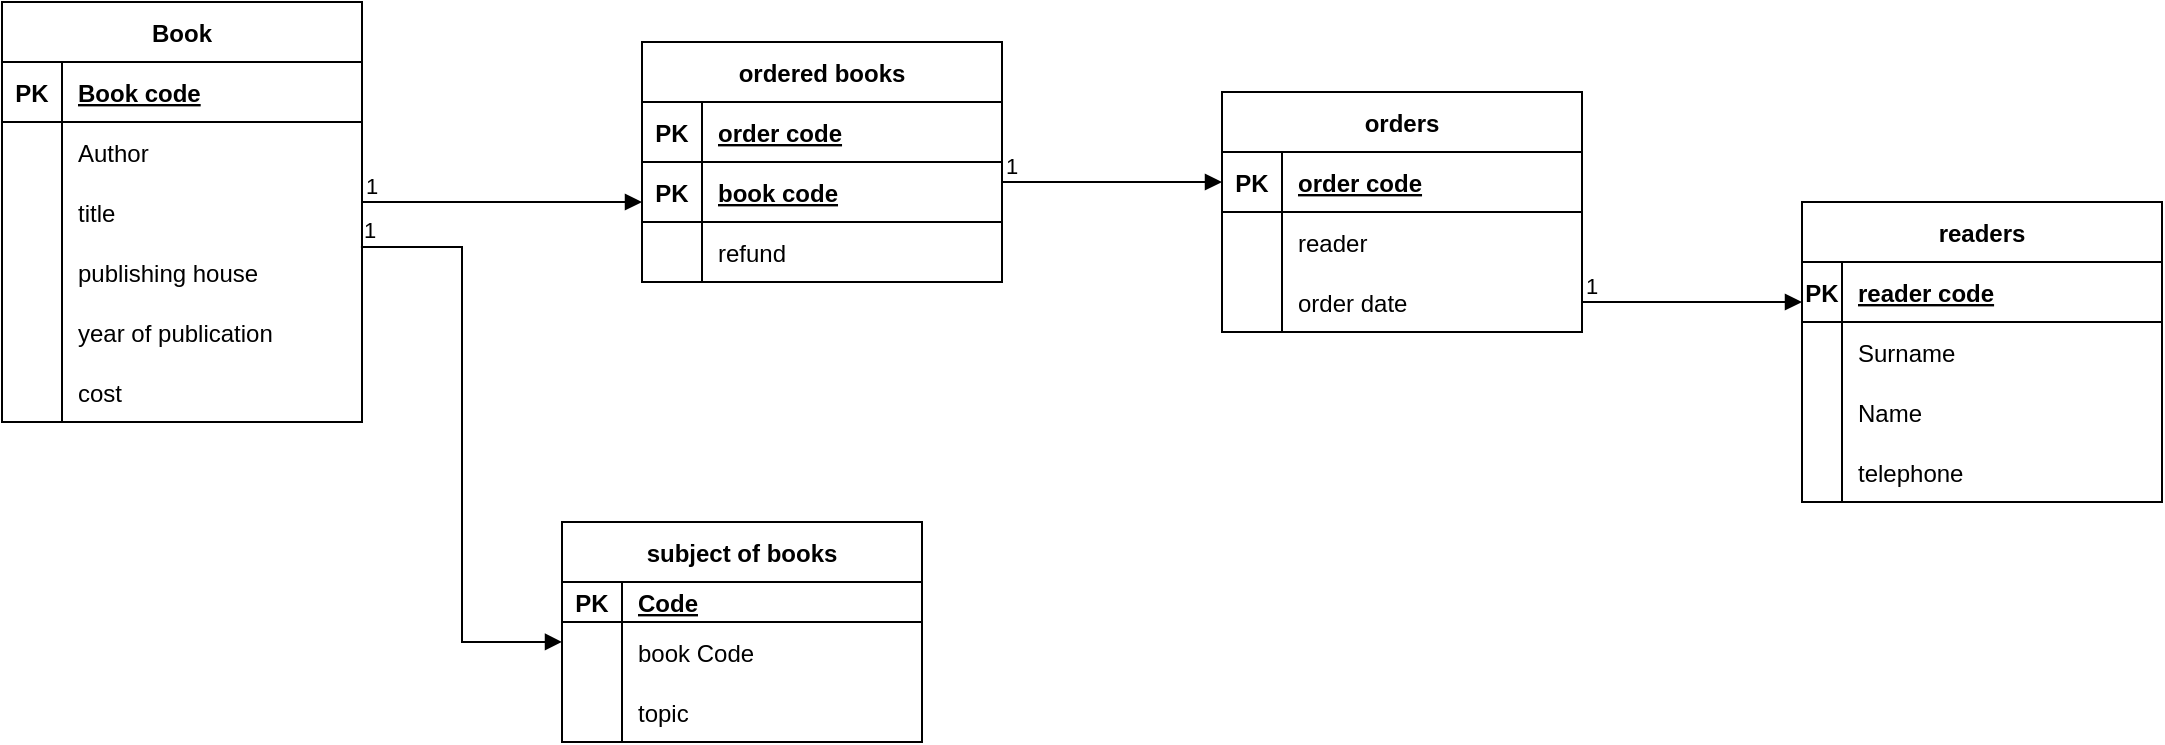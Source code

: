 <mxfile version="20.8.3" type="github">
  <diagram id="01wq540WDYoIHMX1pzlG" name="Страница 1">
    <mxGraphModel dx="2420" dy="869" grid="1" gridSize="10" guides="1" tooltips="1" connect="1" arrows="1" fold="1" page="1" pageScale="1" pageWidth="827" pageHeight="1169" math="0" shadow="0">
      <root>
        <mxCell id="0" />
        <mxCell id="1" parent="0" />
        <mxCell id="11FOnWbbCHCAwnQQETmV-25" value="Book" style="shape=table;startSize=30;container=1;collapsible=1;childLayout=tableLayout;fixedRows=1;rowLines=0;fontStyle=1;align=center;resizeLast=1;" vertex="1" parent="1">
          <mxGeometry x="-290" y="50" width="180" height="210" as="geometry">
            <mxRectangle x="-30" y="90" width="80" height="40" as="alternateBounds" />
          </mxGeometry>
        </mxCell>
        <mxCell id="11FOnWbbCHCAwnQQETmV-26" value="" style="shape=tableRow;horizontal=0;startSize=0;swimlaneHead=0;swimlaneBody=0;fillColor=none;collapsible=0;dropTarget=0;points=[[0,0.5],[1,0.5]];portConstraint=eastwest;top=0;left=0;right=0;bottom=1;" vertex="1" parent="11FOnWbbCHCAwnQQETmV-25">
          <mxGeometry y="30" width="180" height="30" as="geometry" />
        </mxCell>
        <mxCell id="11FOnWbbCHCAwnQQETmV-27" value="PK" style="shape=partialRectangle;connectable=0;fillColor=none;top=0;left=0;bottom=0;right=0;fontStyle=1;overflow=hidden;" vertex="1" parent="11FOnWbbCHCAwnQQETmV-26">
          <mxGeometry width="30" height="30" as="geometry">
            <mxRectangle width="30" height="30" as="alternateBounds" />
          </mxGeometry>
        </mxCell>
        <mxCell id="11FOnWbbCHCAwnQQETmV-28" value="Book code" style="shape=partialRectangle;connectable=0;fillColor=none;top=0;left=0;bottom=0;right=0;align=left;spacingLeft=6;fontStyle=5;overflow=hidden;" vertex="1" parent="11FOnWbbCHCAwnQQETmV-26">
          <mxGeometry x="30" width="150" height="30" as="geometry">
            <mxRectangle width="150" height="30" as="alternateBounds" />
          </mxGeometry>
        </mxCell>
        <mxCell id="11FOnWbbCHCAwnQQETmV-29" value="" style="shape=tableRow;horizontal=0;startSize=0;swimlaneHead=0;swimlaneBody=0;fillColor=none;collapsible=0;dropTarget=0;points=[[0,0.5],[1,0.5]];portConstraint=eastwest;top=0;left=0;right=0;bottom=0;" vertex="1" parent="11FOnWbbCHCAwnQQETmV-25">
          <mxGeometry y="60" width="180" height="30" as="geometry" />
        </mxCell>
        <mxCell id="11FOnWbbCHCAwnQQETmV-30" value="" style="shape=partialRectangle;connectable=0;fillColor=none;top=0;left=0;bottom=0;right=0;editable=1;overflow=hidden;" vertex="1" parent="11FOnWbbCHCAwnQQETmV-29">
          <mxGeometry width="30" height="30" as="geometry">
            <mxRectangle width="30" height="30" as="alternateBounds" />
          </mxGeometry>
        </mxCell>
        <mxCell id="11FOnWbbCHCAwnQQETmV-31" value="Author" style="shape=partialRectangle;connectable=0;fillColor=none;top=0;left=0;bottom=0;right=0;align=left;spacingLeft=6;overflow=hidden;" vertex="1" parent="11FOnWbbCHCAwnQQETmV-29">
          <mxGeometry x="30" width="150" height="30" as="geometry">
            <mxRectangle width="150" height="30" as="alternateBounds" />
          </mxGeometry>
        </mxCell>
        <mxCell id="11FOnWbbCHCAwnQQETmV-101" value="" style="shape=tableRow;horizontal=0;startSize=0;swimlaneHead=0;swimlaneBody=0;fillColor=none;collapsible=0;dropTarget=0;points=[[0,0.5],[1,0.5]];portConstraint=eastwest;top=0;left=0;right=0;bottom=0;" vertex="1" parent="11FOnWbbCHCAwnQQETmV-25">
          <mxGeometry y="90" width="180" height="30" as="geometry" />
        </mxCell>
        <mxCell id="11FOnWbbCHCAwnQQETmV-102" value="" style="shape=partialRectangle;connectable=0;fillColor=none;top=0;left=0;bottom=0;right=0;editable=1;overflow=hidden;" vertex="1" parent="11FOnWbbCHCAwnQQETmV-101">
          <mxGeometry width="30" height="30" as="geometry">
            <mxRectangle width="30" height="30" as="alternateBounds" />
          </mxGeometry>
        </mxCell>
        <mxCell id="11FOnWbbCHCAwnQQETmV-103" value="title" style="shape=partialRectangle;connectable=0;fillColor=none;top=0;left=0;bottom=0;right=0;align=left;spacingLeft=6;overflow=hidden;" vertex="1" parent="11FOnWbbCHCAwnQQETmV-101">
          <mxGeometry x="30" width="150" height="30" as="geometry">
            <mxRectangle width="150" height="30" as="alternateBounds" />
          </mxGeometry>
        </mxCell>
        <mxCell id="11FOnWbbCHCAwnQQETmV-104" value="" style="shape=tableRow;horizontal=0;startSize=0;swimlaneHead=0;swimlaneBody=0;fillColor=none;collapsible=0;dropTarget=0;points=[[0,0.5],[1,0.5]];portConstraint=eastwest;top=0;left=0;right=0;bottom=0;" vertex="1" parent="11FOnWbbCHCAwnQQETmV-25">
          <mxGeometry y="120" width="180" height="30" as="geometry" />
        </mxCell>
        <mxCell id="11FOnWbbCHCAwnQQETmV-105" value="" style="shape=partialRectangle;connectable=0;fillColor=none;top=0;left=0;bottom=0;right=0;editable=1;overflow=hidden;" vertex="1" parent="11FOnWbbCHCAwnQQETmV-104">
          <mxGeometry width="30" height="30" as="geometry">
            <mxRectangle width="30" height="30" as="alternateBounds" />
          </mxGeometry>
        </mxCell>
        <mxCell id="11FOnWbbCHCAwnQQETmV-106" value="publishing house" style="shape=partialRectangle;connectable=0;fillColor=none;top=0;left=0;bottom=0;right=0;align=left;spacingLeft=6;overflow=hidden;" vertex="1" parent="11FOnWbbCHCAwnQQETmV-104">
          <mxGeometry x="30" width="150" height="30" as="geometry">
            <mxRectangle width="150" height="30" as="alternateBounds" />
          </mxGeometry>
        </mxCell>
        <mxCell id="11FOnWbbCHCAwnQQETmV-107" value="" style="shape=tableRow;horizontal=0;startSize=0;swimlaneHead=0;swimlaneBody=0;fillColor=none;collapsible=0;dropTarget=0;points=[[0,0.5],[1,0.5]];portConstraint=eastwest;top=0;left=0;right=0;bottom=0;" vertex="1" parent="11FOnWbbCHCAwnQQETmV-25">
          <mxGeometry y="150" width="180" height="30" as="geometry" />
        </mxCell>
        <mxCell id="11FOnWbbCHCAwnQQETmV-108" value="" style="shape=partialRectangle;connectable=0;fillColor=none;top=0;left=0;bottom=0;right=0;editable=1;overflow=hidden;" vertex="1" parent="11FOnWbbCHCAwnQQETmV-107">
          <mxGeometry width="30" height="30" as="geometry">
            <mxRectangle width="30" height="30" as="alternateBounds" />
          </mxGeometry>
        </mxCell>
        <mxCell id="11FOnWbbCHCAwnQQETmV-109" value="year of publication" style="shape=partialRectangle;connectable=0;fillColor=none;top=0;left=0;bottom=0;right=0;align=left;spacingLeft=6;overflow=hidden;" vertex="1" parent="11FOnWbbCHCAwnQQETmV-107">
          <mxGeometry x="30" width="150" height="30" as="geometry">
            <mxRectangle width="150" height="30" as="alternateBounds" />
          </mxGeometry>
        </mxCell>
        <mxCell id="11FOnWbbCHCAwnQQETmV-110" value="" style="shape=tableRow;horizontal=0;startSize=0;swimlaneHead=0;swimlaneBody=0;fillColor=none;collapsible=0;dropTarget=0;points=[[0,0.5],[1,0.5]];portConstraint=eastwest;top=0;left=0;right=0;bottom=0;" vertex="1" parent="11FOnWbbCHCAwnQQETmV-25">
          <mxGeometry y="180" width="180" height="30" as="geometry" />
        </mxCell>
        <mxCell id="11FOnWbbCHCAwnQQETmV-111" value="" style="shape=partialRectangle;connectable=0;fillColor=none;top=0;left=0;bottom=0;right=0;editable=1;overflow=hidden;" vertex="1" parent="11FOnWbbCHCAwnQQETmV-110">
          <mxGeometry width="30" height="30" as="geometry">
            <mxRectangle width="30" height="30" as="alternateBounds" />
          </mxGeometry>
        </mxCell>
        <mxCell id="11FOnWbbCHCAwnQQETmV-112" value="cost" style="shape=partialRectangle;connectable=0;fillColor=none;top=0;left=0;bottom=0;right=0;align=left;spacingLeft=6;overflow=hidden;" vertex="1" parent="11FOnWbbCHCAwnQQETmV-110">
          <mxGeometry x="30" width="150" height="30" as="geometry">
            <mxRectangle width="150" height="30" as="alternateBounds" />
          </mxGeometry>
        </mxCell>
        <mxCell id="11FOnWbbCHCAwnQQETmV-38" value="orders" style="shape=table;startSize=30;container=1;collapsible=1;childLayout=tableLayout;fixedRows=1;rowLines=0;fontStyle=1;align=center;resizeLast=1;" vertex="1" parent="1">
          <mxGeometry x="320" y="95" width="180" height="120" as="geometry" />
        </mxCell>
        <mxCell id="11FOnWbbCHCAwnQQETmV-39" value="" style="shape=tableRow;horizontal=0;startSize=0;swimlaneHead=0;swimlaneBody=0;fillColor=none;collapsible=0;dropTarget=0;points=[[0,0.5],[1,0.5]];portConstraint=eastwest;top=0;left=0;right=0;bottom=1;" vertex="1" parent="11FOnWbbCHCAwnQQETmV-38">
          <mxGeometry y="30" width="180" height="30" as="geometry" />
        </mxCell>
        <mxCell id="11FOnWbbCHCAwnQQETmV-40" value="PK" style="shape=partialRectangle;connectable=0;fillColor=none;top=0;left=0;bottom=0;right=0;fontStyle=1;overflow=hidden;" vertex="1" parent="11FOnWbbCHCAwnQQETmV-39">
          <mxGeometry width="30" height="30" as="geometry">
            <mxRectangle width="30" height="30" as="alternateBounds" />
          </mxGeometry>
        </mxCell>
        <mxCell id="11FOnWbbCHCAwnQQETmV-41" value="order code" style="shape=partialRectangle;connectable=0;fillColor=none;top=0;left=0;bottom=0;right=0;align=left;spacingLeft=6;fontStyle=5;overflow=hidden;" vertex="1" parent="11FOnWbbCHCAwnQQETmV-39">
          <mxGeometry x="30" width="150" height="30" as="geometry">
            <mxRectangle width="150" height="30" as="alternateBounds" />
          </mxGeometry>
        </mxCell>
        <mxCell id="11FOnWbbCHCAwnQQETmV-42" value="" style="shape=tableRow;horizontal=0;startSize=0;swimlaneHead=0;swimlaneBody=0;fillColor=none;collapsible=0;dropTarget=0;points=[[0,0.5],[1,0.5]];portConstraint=eastwest;top=0;left=0;right=0;bottom=0;" vertex="1" parent="11FOnWbbCHCAwnQQETmV-38">
          <mxGeometry y="60" width="180" height="30" as="geometry" />
        </mxCell>
        <mxCell id="11FOnWbbCHCAwnQQETmV-43" value="" style="shape=partialRectangle;connectable=0;fillColor=none;top=0;left=0;bottom=0;right=0;editable=1;overflow=hidden;" vertex="1" parent="11FOnWbbCHCAwnQQETmV-42">
          <mxGeometry width="30" height="30" as="geometry">
            <mxRectangle width="30" height="30" as="alternateBounds" />
          </mxGeometry>
        </mxCell>
        <mxCell id="11FOnWbbCHCAwnQQETmV-44" value="reader" style="shape=partialRectangle;connectable=0;fillColor=none;top=0;left=0;bottom=0;right=0;align=left;spacingLeft=6;overflow=hidden;" vertex="1" parent="11FOnWbbCHCAwnQQETmV-42">
          <mxGeometry x="30" width="150" height="30" as="geometry">
            <mxRectangle width="150" height="30" as="alternateBounds" />
          </mxGeometry>
        </mxCell>
        <mxCell id="11FOnWbbCHCAwnQQETmV-45" value="" style="shape=tableRow;horizontal=0;startSize=0;swimlaneHead=0;swimlaneBody=0;fillColor=none;collapsible=0;dropTarget=0;points=[[0,0.5],[1,0.5]];portConstraint=eastwest;top=0;left=0;right=0;bottom=0;" vertex="1" parent="11FOnWbbCHCAwnQQETmV-38">
          <mxGeometry y="90" width="180" height="30" as="geometry" />
        </mxCell>
        <mxCell id="11FOnWbbCHCAwnQQETmV-46" value="" style="shape=partialRectangle;connectable=0;fillColor=none;top=0;left=0;bottom=0;right=0;editable=1;overflow=hidden;" vertex="1" parent="11FOnWbbCHCAwnQQETmV-45">
          <mxGeometry width="30" height="30" as="geometry">
            <mxRectangle width="30" height="30" as="alternateBounds" />
          </mxGeometry>
        </mxCell>
        <mxCell id="11FOnWbbCHCAwnQQETmV-47" value="order date" style="shape=partialRectangle;connectable=0;fillColor=none;top=0;left=0;bottom=0;right=0;align=left;spacingLeft=6;overflow=hidden;" vertex="1" parent="11FOnWbbCHCAwnQQETmV-45">
          <mxGeometry x="30" width="150" height="30" as="geometry">
            <mxRectangle width="150" height="30" as="alternateBounds" />
          </mxGeometry>
        </mxCell>
        <mxCell id="11FOnWbbCHCAwnQQETmV-51" value="subject of books" style="shape=table;startSize=30;container=1;collapsible=1;childLayout=tableLayout;fixedRows=1;rowLines=0;fontStyle=1;align=center;resizeLast=1;" vertex="1" parent="1">
          <mxGeometry x="-10" y="310" width="180" height="110" as="geometry" />
        </mxCell>
        <mxCell id="11FOnWbbCHCAwnQQETmV-52" value="" style="shape=tableRow;horizontal=0;startSize=0;swimlaneHead=0;swimlaneBody=0;fillColor=none;collapsible=0;dropTarget=0;points=[[0,0.5],[1,0.5]];portConstraint=eastwest;top=0;left=0;right=0;bottom=1;" vertex="1" parent="11FOnWbbCHCAwnQQETmV-51">
          <mxGeometry y="30" width="180" height="20" as="geometry" />
        </mxCell>
        <mxCell id="11FOnWbbCHCAwnQQETmV-53" value="PK" style="shape=partialRectangle;connectable=0;fillColor=none;top=0;left=0;bottom=0;right=0;fontStyle=1;overflow=hidden;" vertex="1" parent="11FOnWbbCHCAwnQQETmV-52">
          <mxGeometry width="30" height="20" as="geometry">
            <mxRectangle width="30" height="20" as="alternateBounds" />
          </mxGeometry>
        </mxCell>
        <mxCell id="11FOnWbbCHCAwnQQETmV-54" value="Code" style="shape=partialRectangle;connectable=0;fillColor=none;top=0;left=0;bottom=0;right=0;align=left;spacingLeft=6;fontStyle=5;overflow=hidden;" vertex="1" parent="11FOnWbbCHCAwnQQETmV-52">
          <mxGeometry x="30" width="150" height="20" as="geometry">
            <mxRectangle width="150" height="20" as="alternateBounds" />
          </mxGeometry>
        </mxCell>
        <mxCell id="11FOnWbbCHCAwnQQETmV-55" value="" style="shape=tableRow;horizontal=0;startSize=0;swimlaneHead=0;swimlaneBody=0;fillColor=none;collapsible=0;dropTarget=0;points=[[0,0.5],[1,0.5]];portConstraint=eastwest;top=0;left=0;right=0;bottom=0;" vertex="1" parent="11FOnWbbCHCAwnQQETmV-51">
          <mxGeometry y="50" width="180" height="30" as="geometry" />
        </mxCell>
        <mxCell id="11FOnWbbCHCAwnQQETmV-56" value="" style="shape=partialRectangle;connectable=0;fillColor=none;top=0;left=0;bottom=0;right=0;editable=1;overflow=hidden;" vertex="1" parent="11FOnWbbCHCAwnQQETmV-55">
          <mxGeometry width="30" height="30" as="geometry">
            <mxRectangle width="30" height="30" as="alternateBounds" />
          </mxGeometry>
        </mxCell>
        <mxCell id="11FOnWbbCHCAwnQQETmV-57" value="book Code" style="shape=partialRectangle;connectable=0;fillColor=none;top=0;left=0;bottom=0;right=0;align=left;spacingLeft=6;overflow=hidden;" vertex="1" parent="11FOnWbbCHCAwnQQETmV-55">
          <mxGeometry x="30" width="150" height="30" as="geometry">
            <mxRectangle width="150" height="30" as="alternateBounds" />
          </mxGeometry>
        </mxCell>
        <mxCell id="11FOnWbbCHCAwnQQETmV-58" value="" style="shape=tableRow;horizontal=0;startSize=0;swimlaneHead=0;swimlaneBody=0;fillColor=none;collapsible=0;dropTarget=0;points=[[0,0.5],[1,0.5]];portConstraint=eastwest;top=0;left=0;right=0;bottom=0;" vertex="1" parent="11FOnWbbCHCAwnQQETmV-51">
          <mxGeometry y="80" width="180" height="30" as="geometry" />
        </mxCell>
        <mxCell id="11FOnWbbCHCAwnQQETmV-59" value="" style="shape=partialRectangle;connectable=0;fillColor=none;top=0;left=0;bottom=0;right=0;editable=1;overflow=hidden;" vertex="1" parent="11FOnWbbCHCAwnQQETmV-58">
          <mxGeometry width="30" height="30" as="geometry">
            <mxRectangle width="30" height="30" as="alternateBounds" />
          </mxGeometry>
        </mxCell>
        <mxCell id="11FOnWbbCHCAwnQQETmV-60" value="topic" style="shape=partialRectangle;connectable=0;fillColor=none;top=0;left=0;bottom=0;right=0;align=left;spacingLeft=6;overflow=hidden;" vertex="1" parent="11FOnWbbCHCAwnQQETmV-58">
          <mxGeometry x="30" width="150" height="30" as="geometry">
            <mxRectangle width="150" height="30" as="alternateBounds" />
          </mxGeometry>
        </mxCell>
        <mxCell id="11FOnWbbCHCAwnQQETmV-64" value="readers" style="shape=table;startSize=30;container=1;collapsible=1;childLayout=tableLayout;fixedRows=1;rowLines=0;fontStyle=1;align=center;resizeLast=1;" vertex="1" parent="1">
          <mxGeometry x="610" y="150" width="180" height="150" as="geometry" />
        </mxCell>
        <mxCell id="11FOnWbbCHCAwnQQETmV-65" value="" style="shape=tableRow;horizontal=0;startSize=0;swimlaneHead=0;swimlaneBody=0;fillColor=none;collapsible=0;dropTarget=0;points=[[0,0.5],[1,0.5]];portConstraint=eastwest;top=0;left=0;right=0;bottom=1;" vertex="1" parent="11FOnWbbCHCAwnQQETmV-64">
          <mxGeometry y="30" width="180" height="30" as="geometry" />
        </mxCell>
        <mxCell id="11FOnWbbCHCAwnQQETmV-66" value="PK" style="shape=partialRectangle;connectable=0;fillColor=none;top=0;left=0;bottom=0;right=0;fontStyle=1;overflow=hidden;" vertex="1" parent="11FOnWbbCHCAwnQQETmV-65">
          <mxGeometry width="20" height="30" as="geometry">
            <mxRectangle width="20" height="30" as="alternateBounds" />
          </mxGeometry>
        </mxCell>
        <mxCell id="11FOnWbbCHCAwnQQETmV-67" value="reader code" style="shape=partialRectangle;connectable=0;fillColor=none;top=0;left=0;bottom=0;right=0;align=left;spacingLeft=6;fontStyle=5;overflow=hidden;" vertex="1" parent="11FOnWbbCHCAwnQQETmV-65">
          <mxGeometry x="20" width="160" height="30" as="geometry">
            <mxRectangle width="160" height="30" as="alternateBounds" />
          </mxGeometry>
        </mxCell>
        <mxCell id="11FOnWbbCHCAwnQQETmV-68" value="" style="shape=tableRow;horizontal=0;startSize=0;swimlaneHead=0;swimlaneBody=0;fillColor=none;collapsible=0;dropTarget=0;points=[[0,0.5],[1,0.5]];portConstraint=eastwest;top=0;left=0;right=0;bottom=0;" vertex="1" parent="11FOnWbbCHCAwnQQETmV-64">
          <mxGeometry y="60" width="180" height="30" as="geometry" />
        </mxCell>
        <mxCell id="11FOnWbbCHCAwnQQETmV-69" value="" style="shape=partialRectangle;connectable=0;fillColor=none;top=0;left=0;bottom=0;right=0;editable=1;overflow=hidden;" vertex="1" parent="11FOnWbbCHCAwnQQETmV-68">
          <mxGeometry width="20" height="30" as="geometry">
            <mxRectangle width="20" height="30" as="alternateBounds" />
          </mxGeometry>
        </mxCell>
        <mxCell id="11FOnWbbCHCAwnQQETmV-70" value="Surname" style="shape=partialRectangle;connectable=0;fillColor=none;top=0;left=0;bottom=0;right=0;align=left;spacingLeft=6;overflow=hidden;" vertex="1" parent="11FOnWbbCHCAwnQQETmV-68">
          <mxGeometry x="20" width="160" height="30" as="geometry">
            <mxRectangle width="160" height="30" as="alternateBounds" />
          </mxGeometry>
        </mxCell>
        <mxCell id="11FOnWbbCHCAwnQQETmV-71" value="" style="shape=tableRow;horizontal=0;startSize=0;swimlaneHead=0;swimlaneBody=0;fillColor=none;collapsible=0;dropTarget=0;points=[[0,0.5],[1,0.5]];portConstraint=eastwest;top=0;left=0;right=0;bottom=0;" vertex="1" parent="11FOnWbbCHCAwnQQETmV-64">
          <mxGeometry y="90" width="180" height="30" as="geometry" />
        </mxCell>
        <mxCell id="11FOnWbbCHCAwnQQETmV-72" value="" style="shape=partialRectangle;connectable=0;fillColor=none;top=0;left=0;bottom=0;right=0;editable=1;overflow=hidden;" vertex="1" parent="11FOnWbbCHCAwnQQETmV-71">
          <mxGeometry width="20" height="30" as="geometry">
            <mxRectangle width="20" height="30" as="alternateBounds" />
          </mxGeometry>
        </mxCell>
        <mxCell id="11FOnWbbCHCAwnQQETmV-73" value="Name" style="shape=partialRectangle;connectable=0;fillColor=none;top=0;left=0;bottom=0;right=0;align=left;spacingLeft=6;overflow=hidden;" vertex="1" parent="11FOnWbbCHCAwnQQETmV-71">
          <mxGeometry x="20" width="160" height="30" as="geometry">
            <mxRectangle width="160" height="30" as="alternateBounds" />
          </mxGeometry>
        </mxCell>
        <mxCell id="11FOnWbbCHCAwnQQETmV-74" value="" style="shape=tableRow;horizontal=0;startSize=0;swimlaneHead=0;swimlaneBody=0;fillColor=none;collapsible=0;dropTarget=0;points=[[0,0.5],[1,0.5]];portConstraint=eastwest;top=0;left=0;right=0;bottom=0;" vertex="1" parent="11FOnWbbCHCAwnQQETmV-64">
          <mxGeometry y="120" width="180" height="30" as="geometry" />
        </mxCell>
        <mxCell id="11FOnWbbCHCAwnQQETmV-75" value="" style="shape=partialRectangle;connectable=0;fillColor=none;top=0;left=0;bottom=0;right=0;editable=1;overflow=hidden;" vertex="1" parent="11FOnWbbCHCAwnQQETmV-74">
          <mxGeometry width="20" height="30" as="geometry">
            <mxRectangle width="20" height="30" as="alternateBounds" />
          </mxGeometry>
        </mxCell>
        <mxCell id="11FOnWbbCHCAwnQQETmV-76" value="telephone" style="shape=partialRectangle;connectable=0;fillColor=none;top=0;left=0;bottom=0;right=0;align=left;spacingLeft=6;overflow=hidden;" vertex="1" parent="11FOnWbbCHCAwnQQETmV-74">
          <mxGeometry x="20" width="160" height="30" as="geometry">
            <mxRectangle width="160" height="30" as="alternateBounds" />
          </mxGeometry>
        </mxCell>
        <mxCell id="11FOnWbbCHCAwnQQETmV-77" value="ordered books" style="shape=table;startSize=30;container=1;collapsible=1;childLayout=tableLayout;fixedRows=1;rowLines=0;fontStyle=1;align=center;resizeLast=1;" vertex="1" parent="1">
          <mxGeometry x="30" y="70" width="180" height="120" as="geometry" />
        </mxCell>
        <mxCell id="11FOnWbbCHCAwnQQETmV-78" value="" style="shape=tableRow;horizontal=0;startSize=0;swimlaneHead=0;swimlaneBody=0;fillColor=none;collapsible=0;dropTarget=0;points=[[0,0.5],[1,0.5]];portConstraint=eastwest;top=0;left=0;right=0;bottom=1;" vertex="1" parent="11FOnWbbCHCAwnQQETmV-77">
          <mxGeometry y="30" width="180" height="30" as="geometry" />
        </mxCell>
        <mxCell id="11FOnWbbCHCAwnQQETmV-79" value="PK" style="shape=partialRectangle;connectable=0;fillColor=none;top=0;left=0;bottom=0;right=0;fontStyle=1;overflow=hidden;" vertex="1" parent="11FOnWbbCHCAwnQQETmV-78">
          <mxGeometry width="30" height="30" as="geometry">
            <mxRectangle width="30" height="30" as="alternateBounds" />
          </mxGeometry>
        </mxCell>
        <mxCell id="11FOnWbbCHCAwnQQETmV-80" value="order code" style="shape=partialRectangle;connectable=0;fillColor=none;top=0;left=0;bottom=0;right=0;align=left;spacingLeft=6;fontStyle=5;overflow=hidden;" vertex="1" parent="11FOnWbbCHCAwnQQETmV-78">
          <mxGeometry x="30" width="150" height="30" as="geometry">
            <mxRectangle width="150" height="30" as="alternateBounds" />
          </mxGeometry>
        </mxCell>
        <mxCell id="11FOnWbbCHCAwnQQETmV-116" value="" style="shape=tableRow;horizontal=0;startSize=0;swimlaneHead=0;swimlaneBody=0;fillColor=none;collapsible=0;dropTarget=0;points=[[0,0.5],[1,0.5]];portConstraint=eastwest;top=0;left=0;right=0;bottom=1;" vertex="1" parent="11FOnWbbCHCAwnQQETmV-77">
          <mxGeometry y="60" width="180" height="30" as="geometry" />
        </mxCell>
        <mxCell id="11FOnWbbCHCAwnQQETmV-117" value="PK" style="shape=partialRectangle;connectable=0;fillColor=none;top=0;left=0;bottom=0;right=0;fontStyle=1;overflow=hidden;" vertex="1" parent="11FOnWbbCHCAwnQQETmV-116">
          <mxGeometry width="30" height="30" as="geometry">
            <mxRectangle width="30" height="30" as="alternateBounds" />
          </mxGeometry>
        </mxCell>
        <mxCell id="11FOnWbbCHCAwnQQETmV-118" value="book code" style="shape=partialRectangle;connectable=0;fillColor=none;top=0;left=0;bottom=0;right=0;align=left;spacingLeft=6;fontStyle=5;overflow=hidden;" vertex="1" parent="11FOnWbbCHCAwnQQETmV-116">
          <mxGeometry x="30" width="150" height="30" as="geometry">
            <mxRectangle width="150" height="30" as="alternateBounds" />
          </mxGeometry>
        </mxCell>
        <mxCell id="11FOnWbbCHCAwnQQETmV-84" value="" style="shape=tableRow;horizontal=0;startSize=0;swimlaneHead=0;swimlaneBody=0;fillColor=none;collapsible=0;dropTarget=0;points=[[0,0.5],[1,0.5]];portConstraint=eastwest;top=0;left=0;right=0;bottom=0;" vertex="1" parent="11FOnWbbCHCAwnQQETmV-77">
          <mxGeometry y="90" width="180" height="30" as="geometry" />
        </mxCell>
        <mxCell id="11FOnWbbCHCAwnQQETmV-85" value="" style="shape=partialRectangle;connectable=0;fillColor=none;top=0;left=0;bottom=0;right=0;editable=1;overflow=hidden;" vertex="1" parent="11FOnWbbCHCAwnQQETmV-84">
          <mxGeometry width="30" height="30" as="geometry">
            <mxRectangle width="30" height="30" as="alternateBounds" />
          </mxGeometry>
        </mxCell>
        <mxCell id="11FOnWbbCHCAwnQQETmV-86" value="refund" style="shape=partialRectangle;connectable=0;fillColor=none;top=0;left=0;bottom=0;right=0;align=left;spacingLeft=6;overflow=hidden;" vertex="1" parent="11FOnWbbCHCAwnQQETmV-84">
          <mxGeometry x="30" width="150" height="30" as="geometry">
            <mxRectangle width="150" height="30" as="alternateBounds" />
          </mxGeometry>
        </mxCell>
        <mxCell id="11FOnWbbCHCAwnQQETmV-135" value="" style="endArrow=block;endFill=1;html=1;edgeStyle=orthogonalEdgeStyle;align=left;verticalAlign=top;rounded=0;" edge="1" parent="1">
          <mxGeometry x="-1" relative="1" as="geometry">
            <mxPoint x="-110" y="150" as="sourcePoint" />
            <mxPoint x="30" y="150" as="targetPoint" />
          </mxGeometry>
        </mxCell>
        <mxCell id="11FOnWbbCHCAwnQQETmV-136" value="1" style="edgeLabel;resizable=0;html=1;align=left;verticalAlign=bottom;" connectable="0" vertex="1" parent="11FOnWbbCHCAwnQQETmV-135">
          <mxGeometry x="-1" relative="1" as="geometry" />
        </mxCell>
        <mxCell id="11FOnWbbCHCAwnQQETmV-137" value="" style="endArrow=block;endFill=1;html=1;edgeStyle=orthogonalEdgeStyle;align=left;verticalAlign=top;rounded=0;entryX=0;entryY=0.333;entryDx=0;entryDy=0;entryPerimeter=0;exitX=0.997;exitY=0.083;exitDx=0;exitDy=0;exitPerimeter=0;" edge="1" parent="1" source="11FOnWbbCHCAwnQQETmV-104" target="11FOnWbbCHCAwnQQETmV-55">
          <mxGeometry x="-0.76" y="-30" relative="1" as="geometry">
            <mxPoint x="-60" y="170" as="sourcePoint" />
            <mxPoint x="-60" y="370" as="targetPoint" />
            <Array as="points">
              <mxPoint x="-60" y="173" />
              <mxPoint x="-60" y="370" />
            </Array>
            <mxPoint as="offset" />
          </mxGeometry>
        </mxCell>
        <mxCell id="11FOnWbbCHCAwnQQETmV-138" value="1" style="edgeLabel;resizable=0;html=1;align=left;verticalAlign=bottom;" connectable="0" vertex="1" parent="11FOnWbbCHCAwnQQETmV-137">
          <mxGeometry x="-1" relative="1" as="geometry" />
        </mxCell>
        <mxCell id="11FOnWbbCHCAwnQQETmV-140" value="" style="endArrow=block;endFill=1;html=1;edgeStyle=orthogonalEdgeStyle;align=left;verticalAlign=top;rounded=0;" edge="1" parent="1">
          <mxGeometry x="-1" relative="1" as="geometry">
            <mxPoint x="210" y="140" as="sourcePoint" />
            <mxPoint x="320" y="140" as="targetPoint" />
            <Array as="points">
              <mxPoint x="310" y="140" />
              <mxPoint x="310" y="140" />
            </Array>
          </mxGeometry>
        </mxCell>
        <mxCell id="11FOnWbbCHCAwnQQETmV-141" value="1" style="edgeLabel;resizable=0;html=1;align=left;verticalAlign=bottom;" connectable="0" vertex="1" parent="11FOnWbbCHCAwnQQETmV-140">
          <mxGeometry x="-1" relative="1" as="geometry" />
        </mxCell>
        <mxCell id="11FOnWbbCHCAwnQQETmV-142" value="" style="endArrow=block;endFill=1;html=1;edgeStyle=orthogonalEdgeStyle;align=left;verticalAlign=top;rounded=0;" edge="1" parent="1">
          <mxGeometry x="-1" relative="1" as="geometry">
            <mxPoint x="500.0" y="200.0" as="sourcePoint" />
            <mxPoint x="610.0" y="200.0" as="targetPoint" />
            <Array as="points">
              <mxPoint x="600" y="200" />
              <mxPoint x="600" y="200" />
            </Array>
          </mxGeometry>
        </mxCell>
        <mxCell id="11FOnWbbCHCAwnQQETmV-143" value="1" style="edgeLabel;resizable=0;html=1;align=left;verticalAlign=bottom;" connectable="0" vertex="1" parent="11FOnWbbCHCAwnQQETmV-142">
          <mxGeometry x="-1" relative="1" as="geometry" />
        </mxCell>
      </root>
    </mxGraphModel>
  </diagram>
</mxfile>
